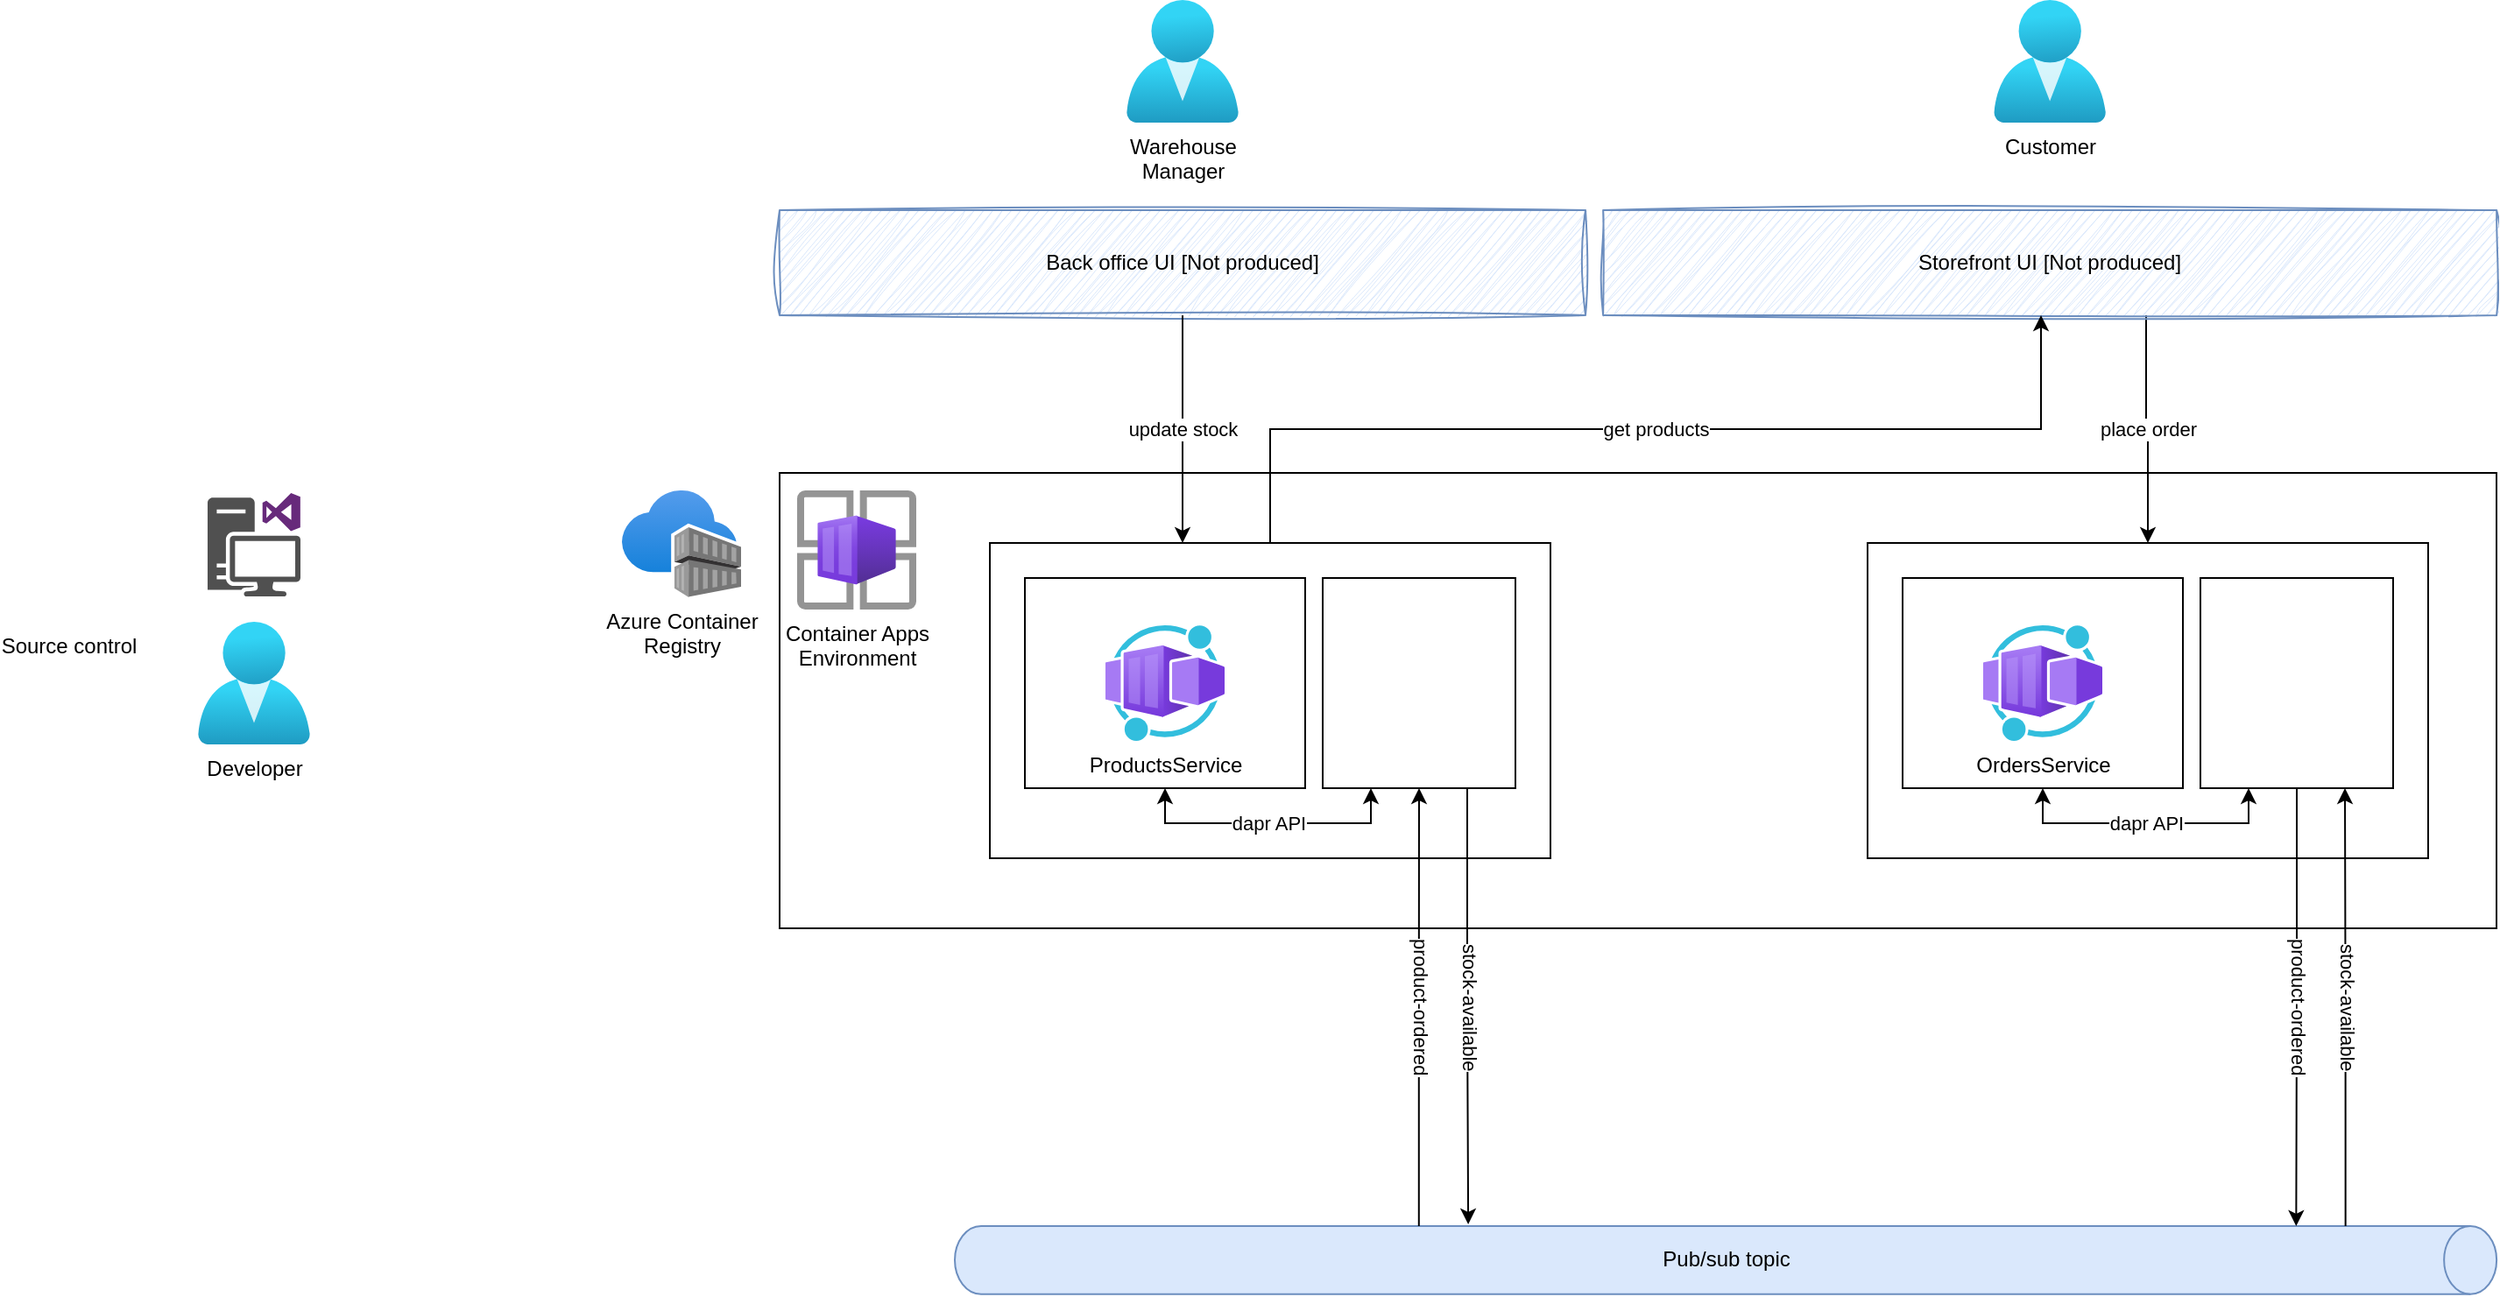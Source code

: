<mxfile version="27.1.6">
  <diagram name="Page-1" id="efFxyUT-cCq1GbkwmHIr">
    <mxGraphModel dx="2421" dy="1405" grid="1" gridSize="10" guides="1" tooltips="1" connect="1" arrows="1" fold="1" page="1" pageScale="1" pageWidth="827" pageHeight="1169" math="0" shadow="0">
      <root>
        <mxCell id="0" />
        <mxCell id="1" parent="0" />
        <mxCell id="wUseijk_yUNnYl662s6i-54" value="" style="rounded=0;whiteSpace=wrap;html=1;" vertex="1" parent="1">
          <mxGeometry x="530" y="350" width="980" height="260" as="geometry" />
        </mxCell>
        <mxCell id="wUseijk_yUNnYl662s6i-55" value="Container Apps&lt;div&gt;Environment&lt;/div&gt;" style="image;aspect=fixed;html=1;points=[];align=center;fontSize=12;image=img/lib/azure2/other/Container_App_Environments.svg;" vertex="1" parent="1">
          <mxGeometry x="540" y="360" width="68" height="68" as="geometry" />
        </mxCell>
        <mxCell id="wUseijk_yUNnYl662s6i-40" value="" style="rounded=0;whiteSpace=wrap;html=1;" vertex="1" parent="1">
          <mxGeometry x="650" y="390" width="320" height="180" as="geometry" />
        </mxCell>
        <mxCell id="wUseijk_yUNnYl662s6i-38" value="" style="rounded=0;whiteSpace=wrap;html=1;" vertex="1" parent="1">
          <mxGeometry x="840" y="410" width="110" height="120" as="geometry" />
        </mxCell>
        <mxCell id="wUseijk_yUNnYl662s6i-39" value="dapr API" style="edgeStyle=orthogonalEdgeStyle;rounded=0;orthogonalLoop=1;jettySize=auto;html=1;entryX=0.25;entryY=1;entryDx=0;entryDy=0;exitX=0.5;exitY=1;exitDx=0;exitDy=0;startArrow=classic;startFill=1;" edge="1" parent="1" source="wUseijk_yUNnYl662s6i-35" target="wUseijk_yUNnYl662s6i-38">
          <mxGeometry relative="1" as="geometry" />
        </mxCell>
        <mxCell id="wUseijk_yUNnYl662s6i-35" value="" style="rounded=0;whiteSpace=wrap;html=1;" vertex="1" parent="1">
          <mxGeometry x="670" y="410" width="160" height="120" as="geometry" />
        </mxCell>
        <mxCell id="wUseijk_yUNnYl662s6i-36" value="ProductsService" style="image;aspect=fixed;html=1;points=[];align=center;fontSize=12;image=img/lib/azure2/other/Worker_Container_App.svg;" vertex="1" parent="1">
          <mxGeometry x="716" y="437" width="68" height="66" as="geometry" />
        </mxCell>
        <mxCell id="wUseijk_yUNnYl662s6i-37" value="" style="shape=image;verticalLabelPosition=bottom;labelBackgroundColor=default;verticalAlign=top;aspect=fixed;imageAspect=0;image=https://websites.hosting.portal.azure.net/websites/Content/5.252.1.4/Images/dapr.svg;" vertex="1" parent="1">
          <mxGeometry x="860" y="435" width="70" height="70" as="geometry" />
        </mxCell>
        <mxCell id="wUseijk_yUNnYl662s6i-42" value="" style="rounded=0;whiteSpace=wrap;html=1;" vertex="1" parent="1">
          <mxGeometry x="1151" y="390" width="320" height="180" as="geometry" />
        </mxCell>
        <mxCell id="wUseijk_yUNnYl662s6i-43" value="" style="rounded=0;whiteSpace=wrap;html=1;" vertex="1" parent="1">
          <mxGeometry x="1341" y="410" width="110" height="120" as="geometry" />
        </mxCell>
        <mxCell id="wUseijk_yUNnYl662s6i-44" value="dapr API" style="edgeStyle=orthogonalEdgeStyle;rounded=0;orthogonalLoop=1;jettySize=auto;html=1;entryX=0.25;entryY=1;entryDx=0;entryDy=0;exitX=0.5;exitY=1;exitDx=0;exitDy=0;startArrow=classic;startFill=1;" edge="1" parent="1" source="wUseijk_yUNnYl662s6i-45" target="wUseijk_yUNnYl662s6i-43">
          <mxGeometry relative="1" as="geometry" />
        </mxCell>
        <mxCell id="wUseijk_yUNnYl662s6i-45" value="" style="rounded=0;whiteSpace=wrap;html=1;" vertex="1" parent="1">
          <mxGeometry x="1171" y="410" width="160" height="120" as="geometry" />
        </mxCell>
        <mxCell id="wUseijk_yUNnYl662s6i-46" value="OrdersService" style="image;aspect=fixed;html=1;points=[];align=center;fontSize=12;image=img/lib/azure2/other/Worker_Container_App.svg;" vertex="1" parent="1">
          <mxGeometry x="1217" y="437" width="68" height="66" as="geometry" />
        </mxCell>
        <mxCell id="wUseijk_yUNnYl662s6i-47" value="" style="shape=image;verticalLabelPosition=bottom;labelBackgroundColor=default;verticalAlign=top;aspect=fixed;imageAspect=0;image=https://websites.hosting.portal.azure.net/websites/Content/5.252.1.4/Images/dapr.svg;" vertex="1" parent="1">
          <mxGeometry x="1361" y="435" width="70" height="70" as="geometry" />
        </mxCell>
        <mxCell id="wUseijk_yUNnYl662s6i-49" value="" style="group" vertex="1" connectable="0" parent="1">
          <mxGeometry x="630.0" y="780" width="880.07" height="38.87" as="geometry" />
        </mxCell>
        <mxCell id="wUseijk_yUNnYl662s6i-41" value="" style="shape=cylinder3;whiteSpace=wrap;html=1;boundedLbl=1;backgroundOutline=1;size=15;rotation=90;fillColor=#dae8fc;strokeColor=#6c8ebf;" vertex="1" parent="wUseijk_yUNnYl662s6i-49">
          <mxGeometry x="420.6" y="-420.6" width="38.87" height="880.07" as="geometry" />
        </mxCell>
        <mxCell id="wUseijk_yUNnYl662s6i-48" value="Pub/sub topic" style="text;html=1;align=center;verticalAlign=middle;resizable=0;points=[];autosize=1;strokeColor=none;fillColor=none;" vertex="1" parent="wUseijk_yUNnYl662s6i-49">
          <mxGeometry x="390.03" y="4.43" width="100" height="30" as="geometry" />
        </mxCell>
        <mxCell id="wUseijk_yUNnYl662s6i-50" value="stock-available" style="edgeStyle=orthogonalEdgeStyle;rounded=0;orthogonalLoop=1;jettySize=auto;html=1;exitX=0.75;exitY=1;exitDx=0;exitDy=0;entryX=-0.026;entryY=0.667;entryDx=0;entryDy=0;entryPerimeter=0;textDirection=vertical-lr;" edge="1" parent="1" source="wUseijk_yUNnYl662s6i-38" target="wUseijk_yUNnYl662s6i-41">
          <mxGeometry relative="1" as="geometry">
            <mxPoint x="910" y="750" as="targetPoint" />
          </mxGeometry>
        </mxCell>
        <mxCell id="wUseijk_yUNnYl662s6i-51" value="stock-available" style="edgeStyle=orthogonalEdgeStyle;rounded=0;orthogonalLoop=1;jettySize=auto;html=1;entryX=0.75;entryY=1;entryDx=0;entryDy=0;exitX=0;exitY=0.098;exitDx=0;exitDy=0;exitPerimeter=0;textDirection=vertical-rl;" edge="1" parent="1" source="wUseijk_yUNnYl662s6i-41" target="wUseijk_yUNnYl662s6i-43">
          <mxGeometry relative="1" as="geometry" />
        </mxCell>
        <mxCell id="wUseijk_yUNnYl662s6i-52" value="product-ordered" style="edgeStyle=orthogonalEdgeStyle;rounded=0;orthogonalLoop=1;jettySize=auto;html=1;exitX=0.5;exitY=1;exitDx=0;exitDy=0;entryX=0;entryY=0.13;entryDx=0;entryDy=0;entryPerimeter=0;textDirection=vertical-lr;" edge="1" parent="1" source="wUseijk_yUNnYl662s6i-43" target="wUseijk_yUNnYl662s6i-41">
          <mxGeometry relative="1" as="geometry">
            <mxPoint x="1331" y="600" as="sourcePoint" />
            <mxPoint x="1331" y="849" as="targetPoint" />
          </mxGeometry>
        </mxCell>
        <mxCell id="wUseijk_yUNnYl662s6i-53" value="product-ordered" style="edgeStyle=orthogonalEdgeStyle;rounded=0;orthogonalLoop=1;jettySize=auto;html=1;exitX=0;exitY=0.699;exitDx=0;exitDy=0;entryX=0.5;entryY=1;entryDx=0;entryDy=0;textDirection=vertical-lr;exitPerimeter=0;" edge="1" parent="1" source="wUseijk_yUNnYl662s6i-41" target="wUseijk_yUNnYl662s6i-38">
          <mxGeometry relative="1" as="geometry">
            <mxPoint x="1406" y="540" as="sourcePoint" />
            <mxPoint x="1406" y="790" as="targetPoint" />
          </mxGeometry>
        </mxCell>
        <mxCell id="wUseijk_yUNnYl662s6i-56" value="Azure Container&lt;div&gt;Registry&lt;/div&gt;" style="image;aspect=fixed;html=1;points=[];align=center;fontSize=12;image=img/lib/azure2/containers/Container_Registries.svg;" vertex="1" parent="1">
          <mxGeometry x="440" y="360" width="68" height="61" as="geometry" />
        </mxCell>
        <mxCell id="wUseijk_yUNnYl662s6i-58" value="Developer" style="image;aspect=fixed;html=1;points=[];align=center;fontSize=12;image=img/lib/azure2/identity/Users.svg;" vertex="1" parent="1">
          <mxGeometry x="198" y="435" width="64" height="70" as="geometry" />
        </mxCell>
        <mxCell id="wUseijk_yUNnYl662s6i-59" value="" style="sketch=0;pointerEvents=1;shadow=0;dashed=0;html=1;strokeColor=none;fillColor=#505050;labelPosition=center;verticalLabelPosition=bottom;verticalAlign=top;outlineConnect=0;align=center;shape=mxgraph.office.devices.workstation_visual_studio;" vertex="1" parent="1">
          <mxGeometry x="203.5" y="361.5" width="53" height="59" as="geometry" />
        </mxCell>
        <mxCell id="wUseijk_yUNnYl662s6i-60" value="Source control" style="shape=image;html=1;verticalAlign=top;verticalLabelPosition=bottom;labelBackgroundColor=#ffffff;imageAspect=0;aspect=fixed;image=https://cdn4.iconfinder.com/data/icons/ionicons/512/icon-social-github-128.png" vertex="1" parent="1">
          <mxGeometry x="90" y="367" width="68" height="68" as="geometry" />
        </mxCell>
        <mxCell id="wUseijk_yUNnYl662s6i-61" value="Customer" style="image;aspect=fixed;html=1;points=[];align=center;fontSize=12;image=img/lib/azure2/identity/Users.svg;" vertex="1" parent="1">
          <mxGeometry x="1223.07" y="80" width="64" height="70" as="geometry" />
        </mxCell>
        <mxCell id="wUseijk_yUNnYl662s6i-62" value="Warehouse&lt;div&gt;Manager&lt;/div&gt;" style="image;aspect=fixed;html=1;points=[];align=center;fontSize=12;image=img/lib/azure2/identity/Users.svg;" vertex="1" parent="1">
          <mxGeometry x="728" y="80" width="64" height="70" as="geometry" />
        </mxCell>
        <mxCell id="wUseijk_yUNnYl662s6i-66" value="place order" style="edgeStyle=orthogonalEdgeStyle;rounded=0;orthogonalLoop=1;jettySize=auto;html=1;entryX=0.5;entryY=0;entryDx=0;entryDy=0;" edge="1" parent="1" source="wUseijk_yUNnYl662s6i-64" target="wUseijk_yUNnYl662s6i-42">
          <mxGeometry relative="1" as="geometry">
            <Array as="points">
              <mxPoint x="1310" y="325" />
              <mxPoint x="1311" y="325" />
            </Array>
          </mxGeometry>
        </mxCell>
        <mxCell id="wUseijk_yUNnYl662s6i-64" value="Storefront UI [Not produced]" style="rounded=0;whiteSpace=wrap;html=1;sketch=1;curveFitting=1;jiggle=2;fillColor=#dae8fc;strokeColor=#6c8ebf;" vertex="1" parent="1">
          <mxGeometry x="1000.07" y="200" width="510" height="60" as="geometry" />
        </mxCell>
        <mxCell id="wUseijk_yUNnYl662s6i-65" value="get products" style="edgeStyle=orthogonalEdgeStyle;rounded=0;orthogonalLoop=1;jettySize=auto;html=1;exitX=0.5;exitY=0;exitDx=0;exitDy=0;" edge="1" parent="1" source="wUseijk_yUNnYl662s6i-40">
          <mxGeometry relative="1" as="geometry">
            <mxPoint x="1250" y="260" as="targetPoint" />
            <Array as="points">
              <mxPoint x="810" y="325" />
              <mxPoint x="1250" y="325" />
              <mxPoint x="1250" y="260" />
            </Array>
          </mxGeometry>
        </mxCell>
        <mxCell id="wUseijk_yUNnYl662s6i-67" value="Back office UI [Not produced]" style="rounded=0;whiteSpace=wrap;html=1;sketch=1;curveFitting=1;jiggle=2;fillColor=#dae8fc;strokeColor=#6c8ebf;" vertex="1" parent="1">
          <mxGeometry x="530" y="200" width="460" height="60" as="geometry" />
        </mxCell>
        <mxCell id="wUseijk_yUNnYl662s6i-68" value="update stock" style="edgeStyle=orthogonalEdgeStyle;rounded=0;orthogonalLoop=1;jettySize=auto;html=1;" edge="1" parent="1" source="wUseijk_yUNnYl662s6i-67" target="wUseijk_yUNnYl662s6i-40">
          <mxGeometry relative="1" as="geometry">
            <mxPoint x="760" y="390" as="targetPoint" />
            <Array as="points">
              <mxPoint x="760" y="360" />
              <mxPoint x="760" y="360" />
            </Array>
          </mxGeometry>
        </mxCell>
      </root>
    </mxGraphModel>
  </diagram>
</mxfile>

